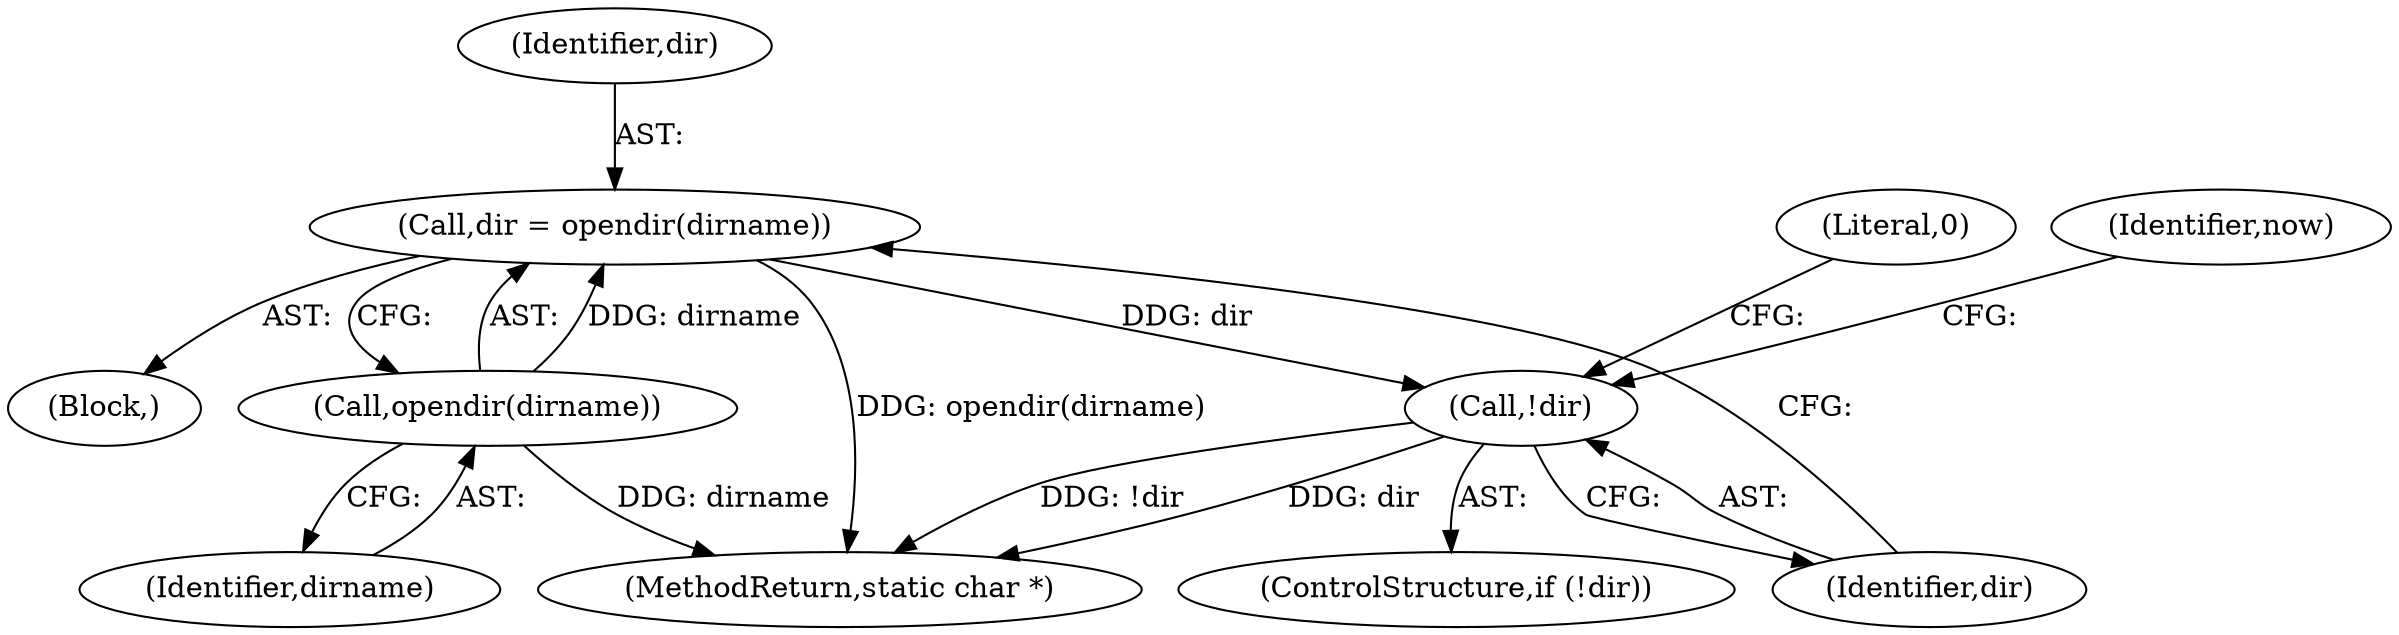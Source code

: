 digraph "0_php_25e8fcc88fa20dc9d4c47184471003f436927cde@API" {
"1000481" [label="(Call,dir = opendir(dirname))"];
"1000483" [label="(Call,opendir(dirname))"];
"1000486" [label="(Call,!dir)"];
"1000482" [label="(Identifier,dir)"];
"1000490" [label="(Literal,0)"];
"1000485" [label="(ControlStructure,if (!dir))"];
"1000486" [label="(Call,!dir)"];
"1000493" [label="(Identifier,now)"];
"1000484" [label="(Identifier,dirname)"];
"1000481" [label="(Call,dir = opendir(dirname))"];
"1000483" [label="(Call,opendir(dirname))"];
"1000463" [label="(Block,)"];
"1000528" [label="(MethodReturn,static char *)"];
"1000487" [label="(Identifier,dir)"];
"1000481" -> "1000463"  [label="AST: "];
"1000481" -> "1000483"  [label="CFG: "];
"1000482" -> "1000481"  [label="AST: "];
"1000483" -> "1000481"  [label="AST: "];
"1000487" -> "1000481"  [label="CFG: "];
"1000481" -> "1000528"  [label="DDG: opendir(dirname)"];
"1000483" -> "1000481"  [label="DDG: dirname"];
"1000481" -> "1000486"  [label="DDG: dir"];
"1000483" -> "1000484"  [label="CFG: "];
"1000484" -> "1000483"  [label="AST: "];
"1000483" -> "1000528"  [label="DDG: dirname"];
"1000486" -> "1000485"  [label="AST: "];
"1000486" -> "1000487"  [label="CFG: "];
"1000487" -> "1000486"  [label="AST: "];
"1000490" -> "1000486"  [label="CFG: "];
"1000493" -> "1000486"  [label="CFG: "];
"1000486" -> "1000528"  [label="DDG: !dir"];
"1000486" -> "1000528"  [label="DDG: dir"];
}
